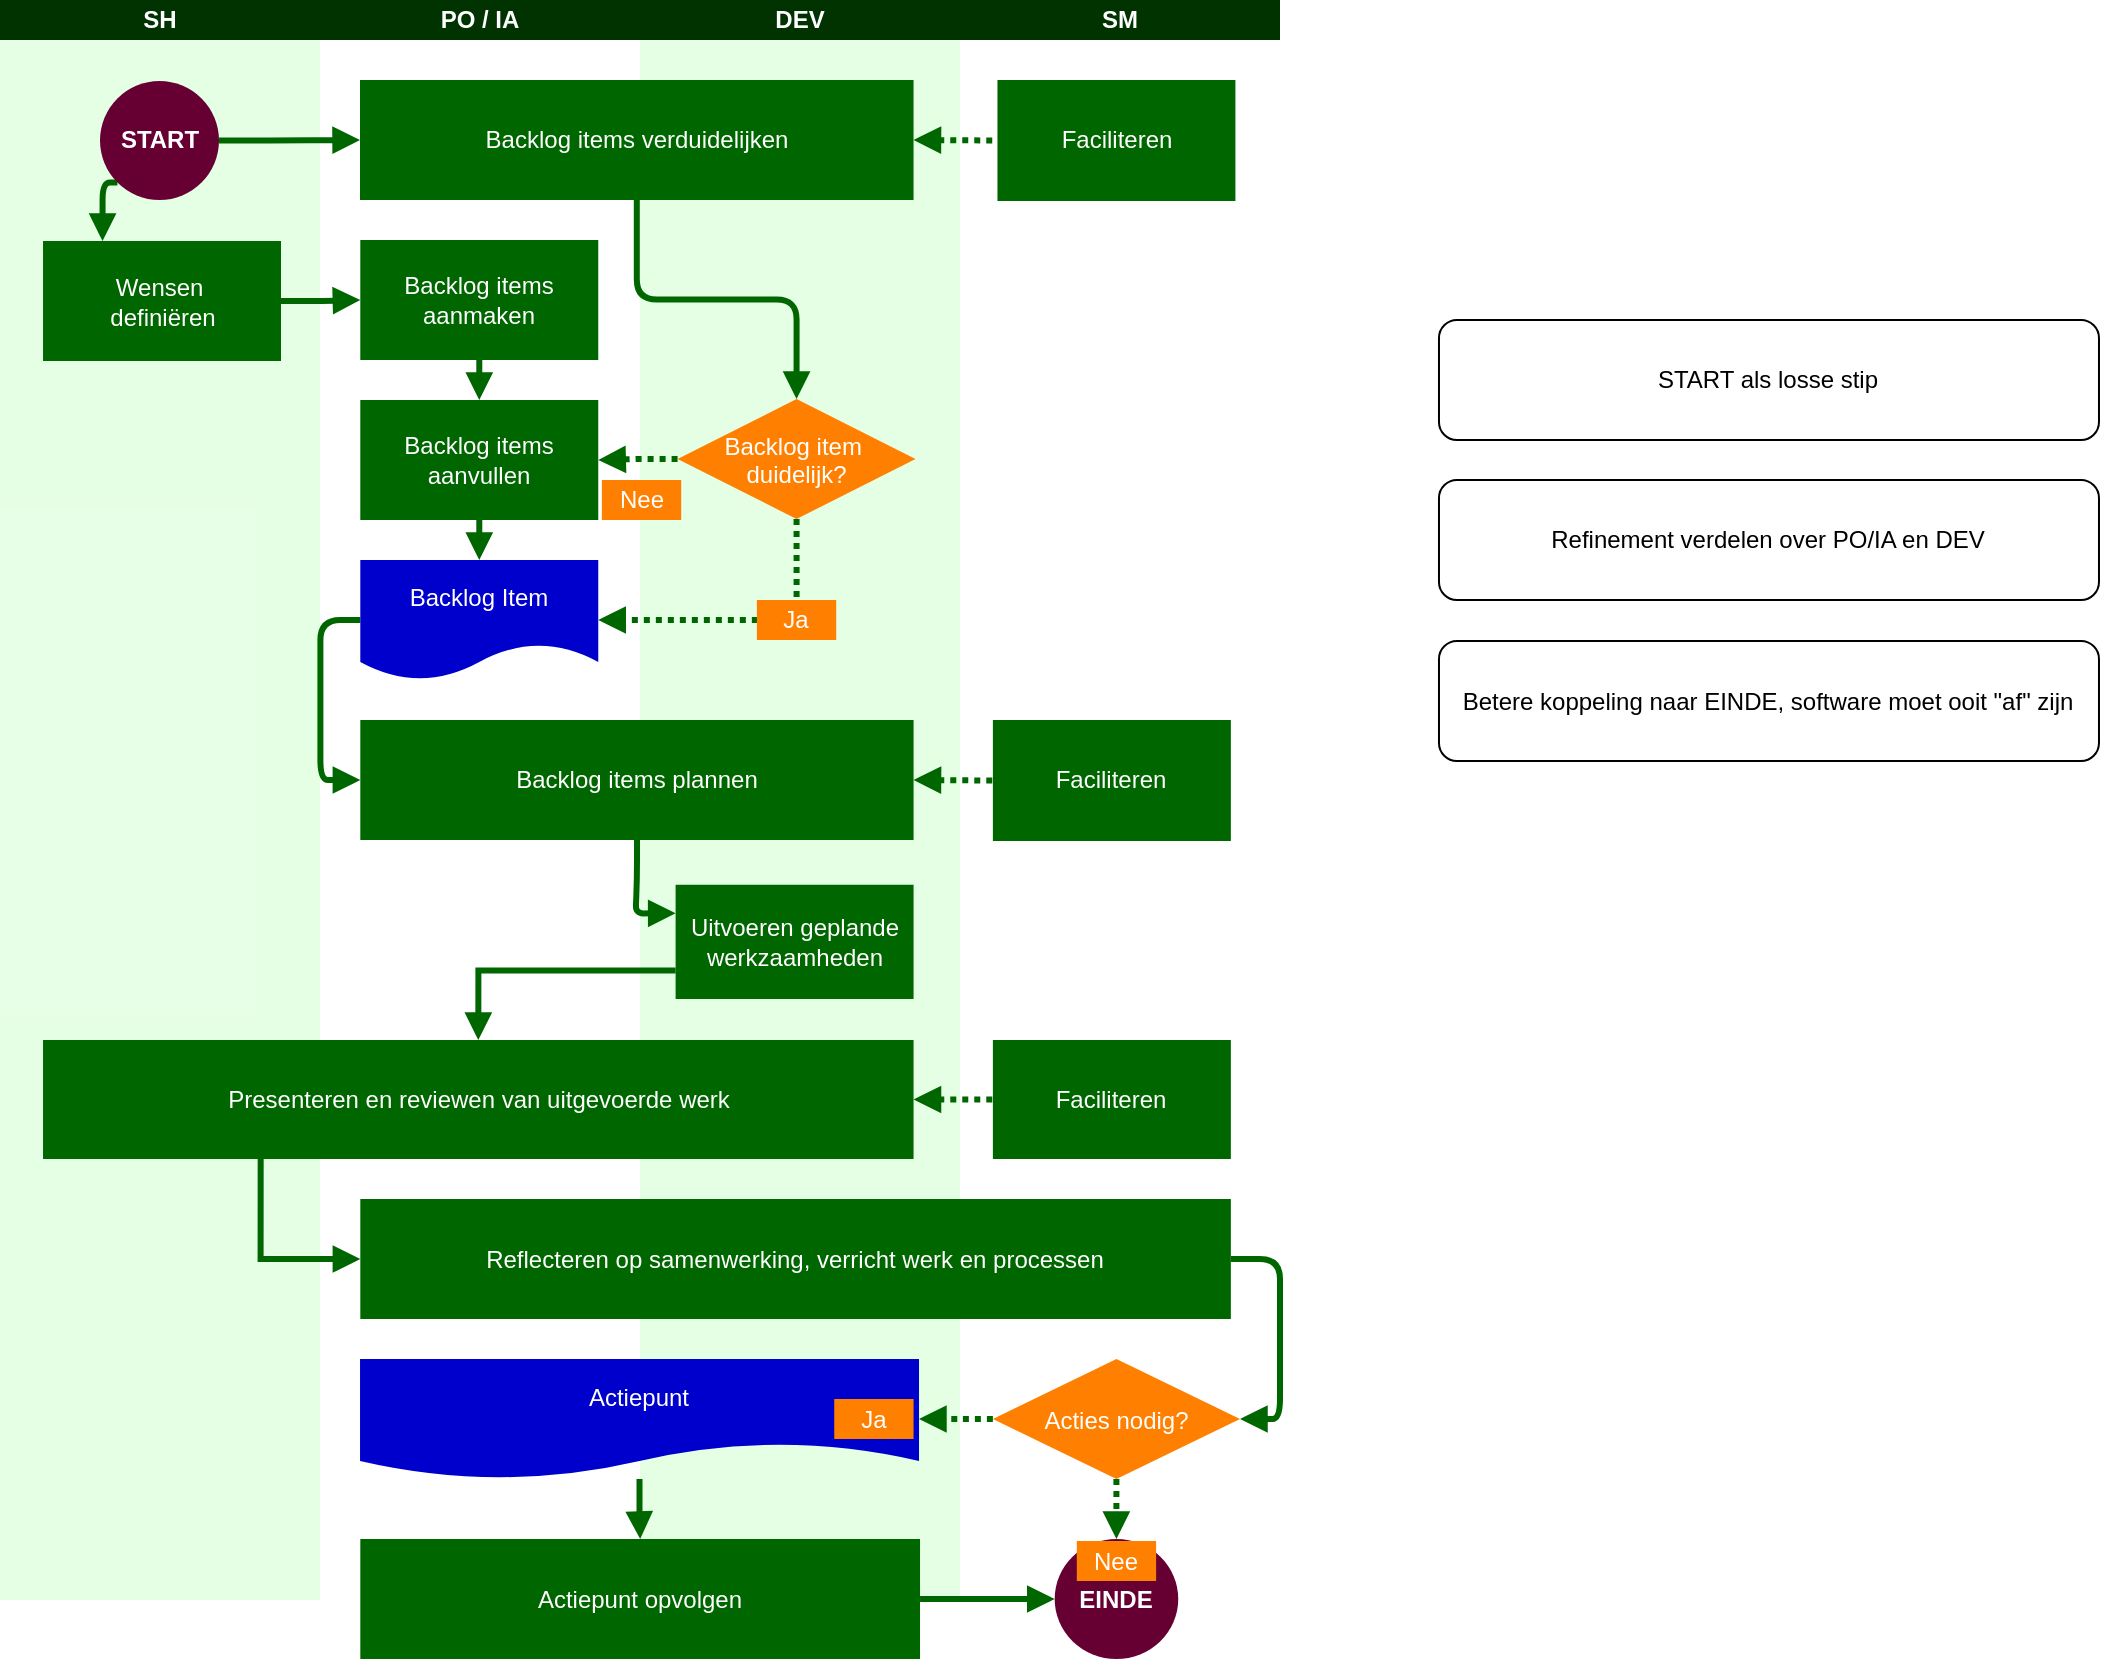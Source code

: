 <mxfile version="27.0.6">
  <diagram id="07fea595-8f29-1299-0266-81d95cde20df" name="Page-1">
    <mxGraphModel dx="983" dy="517" grid="1" gridSize="10" guides="1" tooltips="1" connect="1" arrows="1" fold="1" page="1" pageScale="1" pageWidth="1169" pageHeight="827" background="#ffffff" math="0" shadow="0">
      <root>
        <mxCell id="0" />
        <mxCell id="1" parent="0" />
        <mxCell id="FATbZ32vNFB9-89yqttI-194" value="" style="rounded=0;whiteSpace=wrap;html=1;fillColor=#CCFFCC;strokeColor=none;opacity=50;" parent="1" vertex="1">
          <mxGeometry width="160" height="800" as="geometry" />
        </mxCell>
        <mxCell id="FATbZ32vNFB9-89yqttI-195" value="" style="rounded=0;whiteSpace=wrap;html=1;fillColor=#CCFFCC;strokeColor=none;opacity=50;" parent="1" vertex="1">
          <mxGeometry x="320" width="160" height="800" as="geometry" />
        </mxCell>
        <mxCell id="FATbZ32vNFB9-89yqttI-196" value="&lt;font style=&quot;color: rgb(255, 255, 255);&quot;&gt;&lt;b&gt;SH&lt;/b&gt;&lt;/font&gt;" style="rounded=0;whiteSpace=wrap;html=1;strokeColor=none;fillColor=#003300;" parent="1" vertex="1">
          <mxGeometry width="160" height="20" as="geometry" />
        </mxCell>
        <mxCell id="FATbZ32vNFB9-89yqttI-197" value="&lt;font style=&quot;color: rgb(255, 255, 255);&quot;&gt;&lt;b&gt;PO / IA&lt;/b&gt;&lt;/font&gt;" style="rounded=0;whiteSpace=wrap;html=1;strokeColor=none;fillColor=#003300;" parent="1" vertex="1">
          <mxGeometry x="160" width="160" height="20" as="geometry" />
        </mxCell>
        <mxCell id="FATbZ32vNFB9-89yqttI-198" value="&lt;font style=&quot;color: rgb(255, 255, 255);&quot;&gt;&lt;b&gt;DEV&lt;/b&gt;&lt;/font&gt;" style="rounded=0;whiteSpace=wrap;html=1;strokeColor=none;fillColor=#003300;" parent="1" vertex="1">
          <mxGeometry x="320" width="160" height="20" as="geometry" />
        </mxCell>
        <mxCell id="FATbZ32vNFB9-89yqttI-199" value="&lt;font style=&quot;color: rgb(255, 255, 255);&quot;&gt;&lt;b&gt;SM&lt;/b&gt;&lt;/font&gt;" style="rounded=0;whiteSpace=wrap;html=1;strokeColor=none;fillColor=#003300;" parent="1" vertex="1">
          <mxGeometry x="480" width="160" height="20" as="geometry" />
        </mxCell>
        <mxCell id="FATbZ32vNFB9-89yqttI-215" style="edgeStyle=orthogonalEdgeStyle;rounded=0;orthogonalLoop=1;jettySize=auto;html=1;entryX=0;entryY=0.5;entryDx=0;entryDy=0;strokeWidth=3;strokeColor=#006600;endArrow=block;endFill=1;" parent="1" source="FATbZ32vNFB9-89yqttI-200" target="FATbZ32vNFB9-89yqttI-207" edge="1">
          <mxGeometry relative="1" as="geometry" />
        </mxCell>
        <mxCell id="FATbZ32vNFB9-89yqttI-200" value="&lt;font face=&quot;Arial, sans-serif&quot;&gt;&lt;span style=&quot;white-space-collapse: preserve;&quot;&gt;Wensen &lt;/span&gt;&lt;/font&gt;&lt;div&gt;&lt;font face=&quot;Arial, sans-serif&quot;&gt;&lt;span style=&quot;white-space-collapse: preserve;&quot;&gt;definiëren&lt;/span&gt;&lt;/font&gt;&lt;/div&gt;" style="whiteSpace=wrap;shadow=0;fontColor=#FFFFFF;fontFamily=Helvetica;fontStyle=0;html=1;fontSize=12;plain-purple;strokeColor=none;fillColor=#006600;gradientColor=none;spacing=6;verticalAlign=middle;" parent="1" vertex="1">
          <mxGeometry x="21.52" y="120.5" width="118.978" height="60" as="geometry" />
        </mxCell>
        <mxCell id="FATbZ32vNFB9-89yqttI-219" style="edgeStyle=orthogonalEdgeStyle;rounded=1;orthogonalLoop=1;jettySize=auto;html=1;entryX=0.5;entryY=0;entryDx=0;entryDy=0;strokeWidth=3;strokeColor=#006600;flowAnimation=0;curved=0;endArrow=block;endFill=1;" parent="1" source="FATbZ32vNFB9-89yqttI-201" target="FATbZ32vNFB9-89yqttI-202" edge="1">
          <mxGeometry relative="1" as="geometry" />
        </mxCell>
        <mxCell id="FATbZ32vNFB9-89yqttI-201" value="Backlog items verduidelijken" style="whiteSpace=wrap;strokeColor=none;fillColor=#006600;shadow=0;fontColor=#FFFFFF;fontFamily=Helvetica;fontStyle=0;html=1;fontSize=12;spacing=6;verticalAlign=middle;fillStyle=auto;" parent="1" vertex="1">
          <mxGeometry x="180" y="40" width="276.77" height="60" as="geometry" />
        </mxCell>
        <mxCell id="FATbZ32vNFB9-89yqttI-220" style="edgeStyle=orthogonalEdgeStyle;rounded=0;orthogonalLoop=1;jettySize=auto;html=1;entryX=1;entryY=0.5;entryDx=0;entryDy=0;strokeWidth=3;strokeColor=#006600;dashed=1;dashPattern=1 1;endArrow=block;endFill=1;" parent="1" source="FATbZ32vNFB9-89yqttI-202" target="FATbZ32vNFB9-89yqttI-209" edge="1">
          <mxGeometry relative="1" as="geometry" />
        </mxCell>
        <mxCell id="FATbZ32vNFB9-89yqttI-222" style="edgeStyle=orthogonalEdgeStyle;rounded=1;orthogonalLoop=1;jettySize=auto;html=1;exitX=0.5;exitY=1;exitDx=0;exitDy=0;entryX=1;entryY=0.5;entryDx=0;entryDy=0;strokeWidth=3;strokeColor=#006600;dashed=1;curved=0;endArrow=block;endFill=1;dashPattern=1 1;" parent="1" source="FATbZ32vNFB9-89yqttI-202" target="FATbZ32vNFB9-89yqttI-208" edge="1">
          <mxGeometry relative="1" as="geometry" />
        </mxCell>
        <mxCell id="FATbZ32vNFB9-89yqttI-202" value="Backlog item &#xa;duidelijk?" style="rhombus;fillColor=#FF8000;strokeColor=none;fontColor=#FFFFFF;" parent="1" vertex="1">
          <mxGeometry x="338.793" y="199.5" width="118.978" height="60" as="geometry" />
        </mxCell>
        <mxCell id="FATbZ32vNFB9-89yqttI-203" value="Ja" style="rounded=0;whiteSpace=wrap;html=1;fillColor=#FF8000;fontColor=#FFFFFF;strokeColor=none;" parent="1" vertex="1">
          <mxGeometry x="378.449" y="300" width="39.659" height="20" as="geometry" />
        </mxCell>
        <mxCell id="FATbZ32vNFB9-89yqttI-227" style="edgeStyle=orthogonalEdgeStyle;rounded=0;orthogonalLoop=1;jettySize=auto;html=1;exitX=0;exitY=0.75;exitDx=0;exitDy=0;entryX=0.5;entryY=0;entryDx=0;entryDy=0;strokeWidth=3;strokeColor=#006600;endArrow=block;endFill=1;" parent="1" source="FATbZ32vNFB9-89yqttI-205" target="FATbZ32vNFB9-89yqttI-206" edge="1">
          <mxGeometry relative="1" as="geometry" />
        </mxCell>
        <mxCell id="FATbZ32vNFB9-89yqttI-205" value="Uitvoeren geplande werkzaamheden" style="whiteSpace=wrap;strokeColor=none;fillColor=#006600;shadow=0;fontColor=#FFFFFF;fontFamily=Helvetica;fontStyle=0;html=1;fontSize=12;spacing=6;verticalAlign=middle;fillStyle=auto;" parent="1" vertex="1">
          <mxGeometry x="337.803" y="442.38" width="118.978" height="57.12" as="geometry" />
        </mxCell>
        <mxCell id="FATbZ32vNFB9-89yqttI-232" style="edgeStyle=orthogonalEdgeStyle;rounded=0;orthogonalLoop=1;jettySize=auto;html=1;exitX=0.25;exitY=1;exitDx=0;exitDy=0;entryX=0;entryY=0.5;entryDx=0;entryDy=0;strokeWidth=3;strokeColor=#006600;endArrow=block;endFill=1;" parent="1" source="FATbZ32vNFB9-89yqttI-206" target="FATbZ32vNFB9-89yqttI-230" edge="1">
          <mxGeometry relative="1" as="geometry" />
        </mxCell>
        <mxCell id="FATbZ32vNFB9-89yqttI-206" value="Presenteren en reviewen van uitgevoerde werk" style="whiteSpace=wrap;strokeColor=none;fillColor=#006600;shadow=0;fontColor=#FFFFFF;fontFamily=Helvetica;fontStyle=0;html=1;fontSize=12;spacing=6;verticalAlign=middle;fillStyle=auto;" parent="1" vertex="1">
          <mxGeometry x="21.52" y="520" width="435.26" height="59.5" as="geometry" />
        </mxCell>
        <mxCell id="FATbZ32vNFB9-89yqttI-216" style="edgeStyle=orthogonalEdgeStyle;rounded=0;orthogonalLoop=1;jettySize=auto;html=1;exitX=0.5;exitY=1;exitDx=0;exitDy=0;entryX=0.5;entryY=0;entryDx=0;entryDy=0;strokeWidth=3;strokeColor=#006600;endArrow=block;endFill=1;" parent="1" source="FATbZ32vNFB9-89yqttI-207" target="FATbZ32vNFB9-89yqttI-209" edge="1">
          <mxGeometry relative="1" as="geometry" />
        </mxCell>
        <mxCell id="FATbZ32vNFB9-89yqttI-207" value="&lt;span id=&quot;docs-internal-guid-4acb14f2-7fff-6d94-5c89-45a00911f3d4&quot;&gt;&lt;span style=&quot;font-family: Arial, sans-serif; background-color: transparent; font-variant-numeric: normal; font-variant-east-asian: normal; font-variant-alternates: normal; font-variant-position: normal; font-variant-emoji: normal; vertical-align: baseline; white-space-collapse: preserve;&quot;&gt;&lt;font&gt;Backlog items aanmaken&lt;br&gt;&lt;/font&gt;&lt;/span&gt;&lt;/span&gt;" style="whiteSpace=wrap;shadow=0;fontColor=#FFFFFF;fontFamily=Helvetica;fontStyle=0;html=1;fontSize=12;plain-purple;strokeColor=none;fillColor=#006600;gradientColor=none;spacing=6;verticalAlign=middle;" parent="1" vertex="1">
          <mxGeometry x="180.157" y="120" width="118.978" height="60" as="geometry" />
        </mxCell>
        <mxCell id="R30zbiC753Ro3uyPxgOw-21" style="edgeStyle=orthogonalEdgeStyle;rounded=1;orthogonalLoop=1;jettySize=auto;html=1;exitX=0;exitY=0.5;exitDx=0;exitDy=0;entryX=0;entryY=0.5;entryDx=0;entryDy=0;curved=0;strokeColor=#006600;strokeWidth=3;endArrow=block;endFill=1;" edge="1" parent="1" source="FATbZ32vNFB9-89yqttI-208" target="FATbZ32vNFB9-89yqttI-210">
          <mxGeometry relative="1" as="geometry" />
        </mxCell>
        <mxCell id="FATbZ32vNFB9-89yqttI-208" value="Backlog Item" style="shape=document;whiteSpace=wrap;verticalAlign=middle;strokeColor=none;fillColor=#0000CC;shadow=0;fontColor=#FFFFFF;fontFamily=Helvetica;fontStyle=0;html=1;fontSize=12;spacing=6;spacingBottom=22;" parent="1" vertex="1">
          <mxGeometry x="180.157" y="280" width="118.978" height="60" as="geometry" />
        </mxCell>
        <mxCell id="FATbZ32vNFB9-89yqttI-217" style="edgeStyle=orthogonalEdgeStyle;rounded=0;orthogonalLoop=1;jettySize=auto;html=1;exitX=0.5;exitY=1;exitDx=0;exitDy=0;entryX=0.5;entryY=0;entryDx=0;entryDy=0;strokeWidth=3;strokeColor=#006600;endArrow=block;endFill=1;" parent="1" source="FATbZ32vNFB9-89yqttI-209" target="FATbZ32vNFB9-89yqttI-208" edge="1">
          <mxGeometry relative="1" as="geometry" />
        </mxCell>
        <mxCell id="FATbZ32vNFB9-89yqttI-209" value="Backlog items aanvullen" style="whiteSpace=wrap;shadow=0;fontColor=#FFFFFF;fontFamily=Helvetica;fontStyle=0;html=1;fontSize=12;plain-purple;strokeColor=none;fillColor=#006600;gradientColor=none;spacing=6;verticalAlign=middle;" parent="1" vertex="1">
          <mxGeometry x="180.157" y="200" width="118.978" height="60" as="geometry" />
        </mxCell>
        <mxCell id="FATbZ32vNFB9-89yqttI-226" style="edgeStyle=orthogonalEdgeStyle;rounded=1;orthogonalLoop=1;jettySize=auto;html=1;entryX=0;entryY=0.25;entryDx=0;entryDy=0;strokeWidth=3;strokeColor=#006600;curved=0;endArrow=block;endFill=1;" parent="1" source="FATbZ32vNFB9-89yqttI-210" target="FATbZ32vNFB9-89yqttI-205" edge="1">
          <mxGeometry relative="1" as="geometry" />
        </mxCell>
        <mxCell id="FATbZ32vNFB9-89yqttI-210" value="Backlog items plannen" style="whiteSpace=wrap;strokeColor=none;fillColor=#006600;shadow=0;fontColor=#FFFFFF;fontFamily=Helvetica;fontStyle=0;html=1;fontSize=12;spacing=6;verticalAlign=middle;fillStyle=auto;" parent="1" vertex="1">
          <mxGeometry x="180.158" y="360" width="276.623" height="60" as="geometry" />
        </mxCell>
        <mxCell id="FATbZ32vNFB9-89yqttI-212" value="Faciliteren" style="whiteSpace=wrap;shadow=0;fontColor=#FFFFFF;fontFamily=Helvetica;fontStyle=0;html=1;fontSize=12;plain-purple;strokeColor=none;fillColor=#006600;gradientColor=none;spacing=6;verticalAlign=middle;" parent="1" vertex="1">
          <mxGeometry x="498.73" y="40" width="118.978" height="60.5" as="geometry" />
        </mxCell>
        <mxCell id="FATbZ32vNFB9-89yqttI-213" value="Faciliteren" style="whiteSpace=wrap;shadow=0;fontColor=#FFFFFF;fontFamily=Helvetica;fontStyle=0;html=1;fontSize=12;plain-purple;strokeColor=none;fillColor=#006600;gradientColor=none;spacing=6;verticalAlign=middle;" parent="1" vertex="1">
          <mxGeometry x="496.44" y="360" width="118.978" height="60.5" as="geometry" />
        </mxCell>
        <mxCell id="FATbZ32vNFB9-89yqttI-214" value="Faciliteren" style="whiteSpace=wrap;shadow=0;fontColor=#FFFFFF;fontFamily=Helvetica;fontStyle=0;html=1;fontSize=12;plain-purple;strokeColor=none;fillColor=#006600;gradientColor=none;spacing=6;verticalAlign=middle;" parent="1" vertex="1">
          <mxGeometry x="496.44" y="520" width="118.98" height="59.5" as="geometry" />
        </mxCell>
        <mxCell id="FATbZ32vNFB9-89yqttI-238" style="edgeStyle=orthogonalEdgeStyle;rounded=1;orthogonalLoop=1;jettySize=auto;html=1;exitX=1;exitY=0.5;exitDx=0;exitDy=0;entryX=1;entryY=0.5;entryDx=0;entryDy=0;strokeColor=#006600;strokeWidth=3;endArrow=block;endFill=1;curved=0;" parent="1" source="FATbZ32vNFB9-89yqttI-230" target="FATbZ32vNFB9-89yqttI-233" edge="1">
          <mxGeometry relative="1" as="geometry" />
        </mxCell>
        <mxCell id="FATbZ32vNFB9-89yqttI-230" value="Reflecteren op samenwerking, verricht werk en processen" style="whiteSpace=wrap;strokeColor=none;fillColor=#006600;shadow=0;fontColor=#FFFFFF;fontFamily=Helvetica;fontStyle=0;html=1;fontSize=12;spacing=6;verticalAlign=middle;fillStyle=auto;" parent="1" vertex="1">
          <mxGeometry x="180.16" y="599.5" width="435.259" height="60" as="geometry" />
        </mxCell>
        <mxCell id="FATbZ32vNFB9-89yqttI-239" style="edgeStyle=orthogonalEdgeStyle;rounded=0;orthogonalLoop=1;jettySize=auto;html=1;entryX=1;entryY=0.5;entryDx=0;entryDy=0;strokeWidth=3;dashed=1;strokeColor=#006600;dashPattern=1 1;endArrow=block;endFill=1;" parent="1" source="FATbZ32vNFB9-89yqttI-233" target="FATbZ32vNFB9-89yqttI-236" edge="1">
          <mxGeometry relative="1" as="geometry" />
        </mxCell>
        <mxCell id="FATbZ32vNFB9-89yqttI-246" style="edgeStyle=orthogonalEdgeStyle;rounded=0;orthogonalLoop=1;jettySize=auto;html=1;entryX=0.5;entryY=0;entryDx=0;entryDy=0;strokeWidth=3;dashed=1;dashPattern=1 1;strokeColor=#006600;endArrow=block;endFill=1;" parent="1" source="FATbZ32vNFB9-89yqttI-233" target="R30zbiC753Ro3uyPxgOw-13" edge="1">
          <mxGeometry relative="1" as="geometry">
            <mxPoint x="558.229" y="769.5" as="targetPoint" />
          </mxGeometry>
        </mxCell>
        <mxCell id="FATbZ32vNFB9-89yqttI-233" value="Acties nodig?" style="rhombus;fillColor=#FF8000;strokeColor=none;fontColor=#FFFFFF;" parent="1" vertex="1">
          <mxGeometry x="496.44" y="679.5" width="123.58" height="60" as="geometry" />
        </mxCell>
        <mxCell id="FATbZ32vNFB9-89yqttI-255" style="edgeStyle=orthogonalEdgeStyle;rounded=0;orthogonalLoop=1;jettySize=auto;html=1;entryX=0.5;entryY=0;entryDx=0;entryDy=0;strokeWidth=3;strokeColor=#006600;endArrow=block;endFill=1;" parent="1" source="FATbZ32vNFB9-89yqttI-236" target="FATbZ32vNFB9-89yqttI-252" edge="1">
          <mxGeometry relative="1" as="geometry" />
        </mxCell>
        <mxCell id="FATbZ32vNFB9-89yqttI-236" value="Actiepunt" style="shape=document;whiteSpace=wrap;verticalAlign=middle;strokeColor=none;fillColor=#0000CC;shadow=0;fontColor=#FFFFFF;fontFamily=Helvetica;fontStyle=0;html=1;fontSize=12;spacing=6;spacingBottom=22;" parent="1" vertex="1">
          <mxGeometry x="180.02" y="679.5" width="279.49" height="60" as="geometry" />
        </mxCell>
        <mxCell id="FATbZ32vNFB9-89yqttI-242" value="Ja" style="rounded=0;whiteSpace=wrap;html=1;fillColor=#FF8000;fontColor=#FFFFFF;strokeColor=none;fontSize=12;" parent="1" vertex="1">
          <mxGeometry x="417.12" y="699.5" width="39.659" height="20" as="geometry" />
        </mxCell>
        <mxCell id="FATbZ32vNFB9-89yqttI-204" value="Nee" style="rounded=0;whiteSpace=wrap;html=1;fillColor=#FF8000;fontColor=#FFFFFF;strokeColor=none;" parent="1" vertex="1">
          <mxGeometry x="300.929" y="240" width="39.659" height="20" as="geometry" />
        </mxCell>
        <mxCell id="FATbZ32vNFB9-89yqttI-256" style="edgeStyle=orthogonalEdgeStyle;rounded=0;orthogonalLoop=1;jettySize=auto;html=1;entryX=0;entryY=0.5;entryDx=0;entryDy=0;strokeWidth=3;strokeColor=#006600;endArrow=block;endFill=1;" parent="1" source="FATbZ32vNFB9-89yqttI-252" target="R30zbiC753Ro3uyPxgOw-13" edge="1">
          <mxGeometry relative="1" as="geometry">
            <mxPoint x="498.74" y="799.5" as="targetPoint" />
          </mxGeometry>
        </mxCell>
        <mxCell id="FATbZ32vNFB9-89yqttI-252" value="Actiepunt opvolgen" style="whiteSpace=wrap;strokeColor=none;fillColor=#006600;shadow=0;fontColor=#FFFFFF;fontFamily=Helvetica;fontStyle=0;html=1;fontSize=12;spacing=6;verticalAlign=middle;fillStyle=auto;" parent="1" vertex="1">
          <mxGeometry x="180.16" y="769.5" width="279.86" height="60" as="geometry" />
        </mxCell>
        <mxCell id="n2XjixRNVu79ssq3n1lk-1" value="Refinement verdelen over PO/IA en DEV" style="rounded=1;whiteSpace=wrap;html=1;" parent="1" vertex="1">
          <mxGeometry x="719.49" y="240" width="330" height="60" as="geometry" />
        </mxCell>
        <mxCell id="n2XjixRNVu79ssq3n1lk-2" value="START als losse stip" style="rounded=1;whiteSpace=wrap;html=1;" parent="1" vertex="1">
          <mxGeometry x="719.49" y="160" width="330" height="60" as="geometry" />
        </mxCell>
        <mxCell id="n2XjixRNVu79ssq3n1lk-3" value="Betere koppeling naar EINDE, software moet ooit &quot;af&quot; zijn" style="rounded=1;whiteSpace=wrap;html=1;" parent="1" vertex="1">
          <mxGeometry x="719.49" y="320.5" width="330" height="60" as="geometry" />
        </mxCell>
        <mxCell id="R30zbiC753Ro3uyPxgOw-3" value="" style="endArrow=none;startArrow=block;html=1;rounded=0;exitX=1;exitY=0.5;exitDx=0;exitDy=0;entryX=0;entryY=0.5;entryDx=0;entryDy=0;strokeWidth=3;strokeColor=#006600;dashed=1;dashPattern=1 1;startFill=1;endFill=1;" edge="1" parent="1" source="FATbZ32vNFB9-89yqttI-201" target="FATbZ32vNFB9-89yqttI-212">
          <mxGeometry width="50" height="50" relative="1" as="geometry">
            <mxPoint x="456.77" y="160.0" as="sourcePoint" />
            <mxPoint x="496.43" y="160.75" as="targetPoint" />
          </mxGeometry>
        </mxCell>
        <mxCell id="R30zbiC753Ro3uyPxgOw-6" value="" style="endArrow=none;startArrow=block;html=1;rounded=0;exitX=1;exitY=0.5;exitDx=0;exitDy=0;entryX=0;entryY=0.5;entryDx=0;entryDy=0;strokeWidth=3;strokeColor=#006600;dashed=1;dashPattern=1 1;endFill=1;startFill=1;" edge="1" parent="1" source="FATbZ32vNFB9-89yqttI-210" target="FATbZ32vNFB9-89yqttI-213">
          <mxGeometry width="50" height="50" relative="1" as="geometry">
            <mxPoint x="580.53" y="479.5" as="sourcePoint" />
            <mxPoint x="630.53" y="429.5" as="targetPoint" />
          </mxGeometry>
        </mxCell>
        <mxCell id="R30zbiC753Ro3uyPxgOw-8" value="" style="endArrow=none;startArrow=block;html=1;rounded=0;exitX=1;exitY=0.5;exitDx=0;exitDy=0;entryX=0;entryY=0.5;entryDx=0;entryDy=0;strokeWidth=3;dashed=1;dashPattern=1 1;strokeColor=#006600;endFill=1;startFill=1;" edge="1" parent="1" source="FATbZ32vNFB9-89yqttI-206" target="FATbZ32vNFB9-89yqttI-214">
          <mxGeometry width="50" height="50" relative="1" as="geometry">
            <mxPoint x="580.53" y="479.5" as="sourcePoint" />
            <mxPoint x="630.53" y="429.5" as="targetPoint" />
          </mxGeometry>
        </mxCell>
        <mxCell id="R30zbiC753Ro3uyPxgOw-15" style="edgeStyle=orthogonalEdgeStyle;rounded=1;orthogonalLoop=1;jettySize=auto;html=1;entryX=0;entryY=0.5;entryDx=0;entryDy=0;curved=0;strokeColor=#006600;strokeWidth=3;endArrow=block;endFill=1;" edge="1" parent="1" source="R30zbiC753Ro3uyPxgOw-10" target="FATbZ32vNFB9-89yqttI-201">
          <mxGeometry relative="1" as="geometry" />
        </mxCell>
        <mxCell id="R30zbiC753Ro3uyPxgOw-25" style="edgeStyle=orthogonalEdgeStyle;rounded=1;orthogonalLoop=1;jettySize=auto;html=1;exitX=0;exitY=1;exitDx=0;exitDy=0;entryX=0.25;entryY=0;entryDx=0;entryDy=0;strokeColor=#006600;endArrow=block;endFill=1;strokeWidth=3;curved=0;" edge="1" parent="1" source="R30zbiC753Ro3uyPxgOw-10" target="FATbZ32vNFB9-89yqttI-200">
          <mxGeometry relative="1" as="geometry" />
        </mxCell>
        <mxCell id="R30zbiC753Ro3uyPxgOw-10" value="&lt;b&gt;START&lt;/b&gt;" style="ellipse;whiteSpace=wrap;html=1;aspect=fixed;fillColor=#660033;fontColor=#FFFFFF;strokeColor=none;" vertex="1" parent="1">
          <mxGeometry x="50" y="40.5" width="59.5" height="59.5" as="geometry" />
        </mxCell>
        <mxCell id="R30zbiC753Ro3uyPxgOw-13" value="&lt;b&gt;EINDE&lt;/b&gt;" style="ellipse;whiteSpace=wrap;html=1;strokeColor=none;fillColor=#660033;fontColor=#FFFFFF;" vertex="1" parent="1">
          <mxGeometry x="527.34" y="769.5" width="61.78" height="60" as="geometry" />
        </mxCell>
        <mxCell id="FATbZ32vNFB9-89yqttI-247" value="Nee" style="rounded=0;whiteSpace=wrap;html=1;fillColor=#FF8000;fontColor=#FFFFFF;strokeColor=none;" parent="1" vertex="1">
          <mxGeometry x="538.4" y="770.5" width="39.659" height="20" as="geometry" />
        </mxCell>
      </root>
    </mxGraphModel>
  </diagram>
</mxfile>
